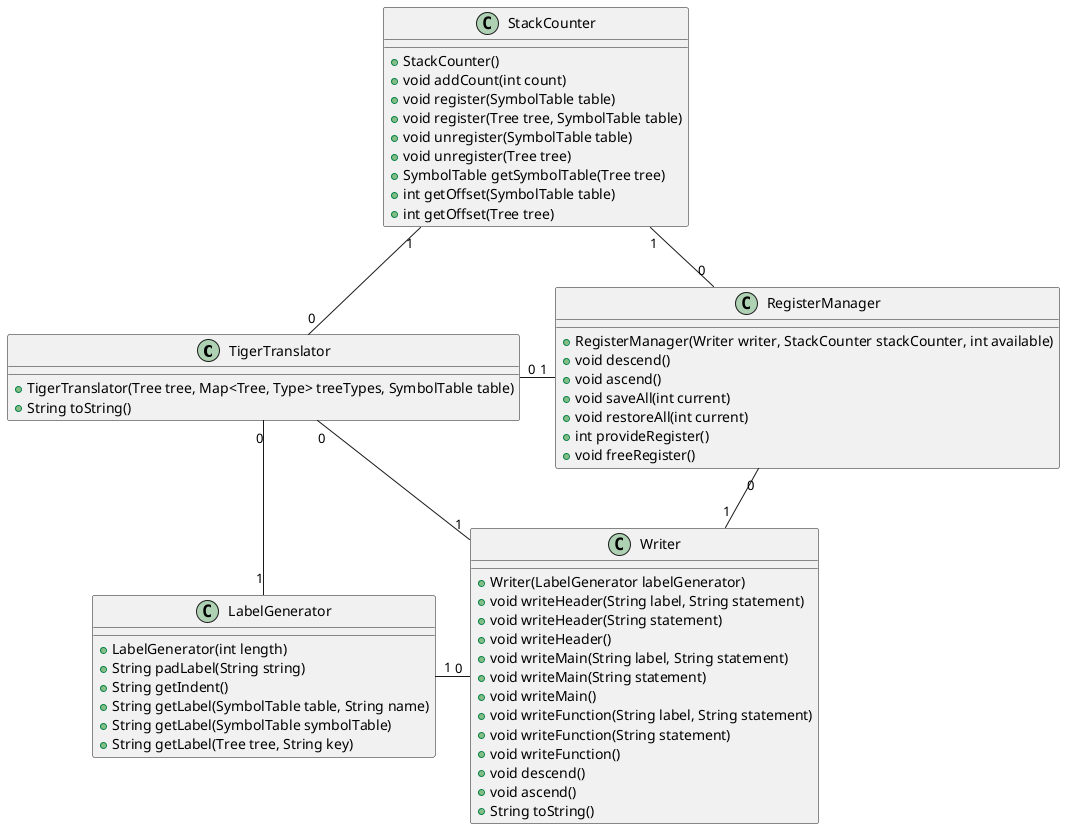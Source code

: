 @startuml
class TigerTranslator {
    + TigerTranslator(Tree tree, Map<Tree, Type> treeTypes, SymbolTable table)
    + String toString()
}
class LabelGenerator {
    + LabelGenerator(int length)
    + String padLabel(String string)
    + String getIndent()
    + String getLabel(SymbolTable table, String name)
    + String getLabel(SymbolTable symbolTable)
    + String getLabel(Tree tree, String key)
}
class Writer {
    + Writer(LabelGenerator labelGenerator)
    + void writeHeader(String label, String statement)
    + void writeHeader(String statement)
    + void writeHeader()
    + void writeMain(String label, String statement)
    + void writeMain(String statement)
    + void writeMain()
    + void writeFunction(String label, String statement)
    + void writeFunction(String statement)
    + void writeFunction()
    + void descend()
    + void ascend()
    + String toString()
}
class StackCounter {
    + StackCounter()
    + void addCount(int count)
    + void register(SymbolTable table)
    + void register(Tree tree, SymbolTable table)
    + void unregister(SymbolTable table)
    + void unregister(Tree tree)
    + SymbolTable getSymbolTable(Tree tree)
    + int getOffset(SymbolTable table)
    + int getOffset(Tree tree)
}
class RegisterManager {
    + RegisterManager(Writer writer, StackCounter stackCounter, int available)
    + void descend()
    + void ascend()
    + void saveAll(int current)
    + void restoreAll(int current)
    + int provideRegister()
    + void freeRegister()
}
TigerTranslator "0"-down-"1" LabelGenerator
TigerTranslator "0"-right-"1" Writer
TigerTranslator "0"-up-"1" StackCounter
TigerTranslator "0"-right-"1" RegisterManager
Writer "0"-left-"1" LabelGenerator
RegisterManager "0"-down-"1" Writer
RegisterManager "0"-up-"1" StackCounter
@enduml
